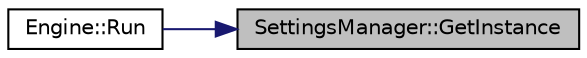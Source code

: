 digraph "SettingsManager::GetInstance"
{
 // LATEX_PDF_SIZE
  edge [fontname="Helvetica",fontsize="10",labelfontname="Helvetica",labelfontsize="10"];
  node [fontname="Helvetica",fontsize="10",shape=record];
  rankdir="RL";
  Node1 [label="SettingsManager::GetInstance",height=0.2,width=0.4,color="black", fillcolor="grey75", style="filled", fontcolor="black",tooltip="Singelton return of a single static settings manager object."];
  Node1 -> Node2 [dir="back",color="midnightblue",fontsize="10",style="solid",fontname="Helvetica"];
  Node2 [label="Engine::Run",height=0.2,width=0.4,color="black", fillcolor="white", style="filled",URL="$class_engine.html#af4c789fb939a0870426c698a5124a0ee",tooltip="Runs the game loop."];
}
